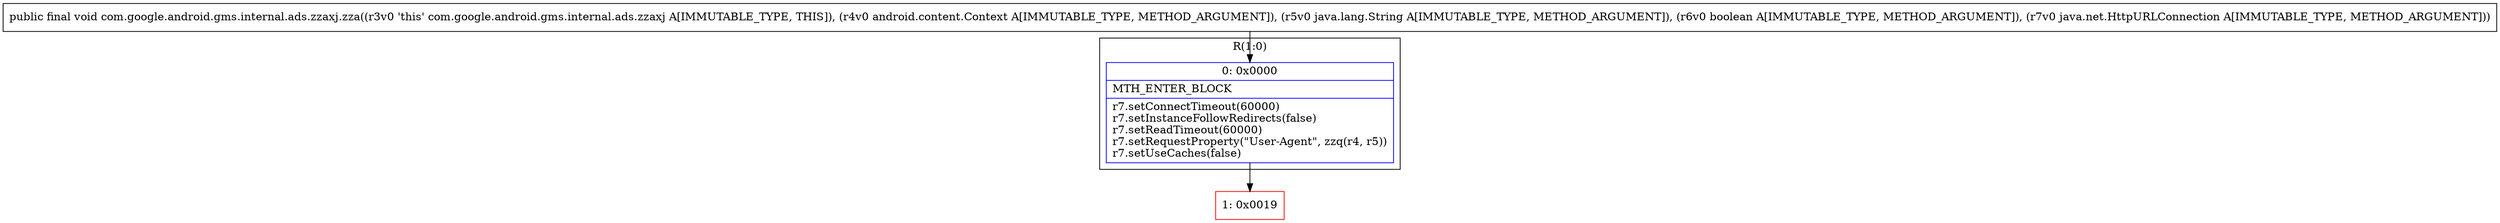 digraph "CFG forcom.google.android.gms.internal.ads.zzaxj.zza(Landroid\/content\/Context;Ljava\/lang\/String;ZLjava\/net\/HttpURLConnection;)V" {
subgraph cluster_Region_1464533462 {
label = "R(1:0)";
node [shape=record,color=blue];
Node_0 [shape=record,label="{0\:\ 0x0000|MTH_ENTER_BLOCK\l|r7.setConnectTimeout(60000)\lr7.setInstanceFollowRedirects(false)\lr7.setReadTimeout(60000)\lr7.setRequestProperty(\"User\-Agent\", zzq(r4, r5))\lr7.setUseCaches(false)\l}"];
}
Node_1 [shape=record,color=red,label="{1\:\ 0x0019}"];
MethodNode[shape=record,label="{public final void com.google.android.gms.internal.ads.zzaxj.zza((r3v0 'this' com.google.android.gms.internal.ads.zzaxj A[IMMUTABLE_TYPE, THIS]), (r4v0 android.content.Context A[IMMUTABLE_TYPE, METHOD_ARGUMENT]), (r5v0 java.lang.String A[IMMUTABLE_TYPE, METHOD_ARGUMENT]), (r6v0 boolean A[IMMUTABLE_TYPE, METHOD_ARGUMENT]), (r7v0 java.net.HttpURLConnection A[IMMUTABLE_TYPE, METHOD_ARGUMENT])) }"];
MethodNode -> Node_0;
Node_0 -> Node_1;
}

